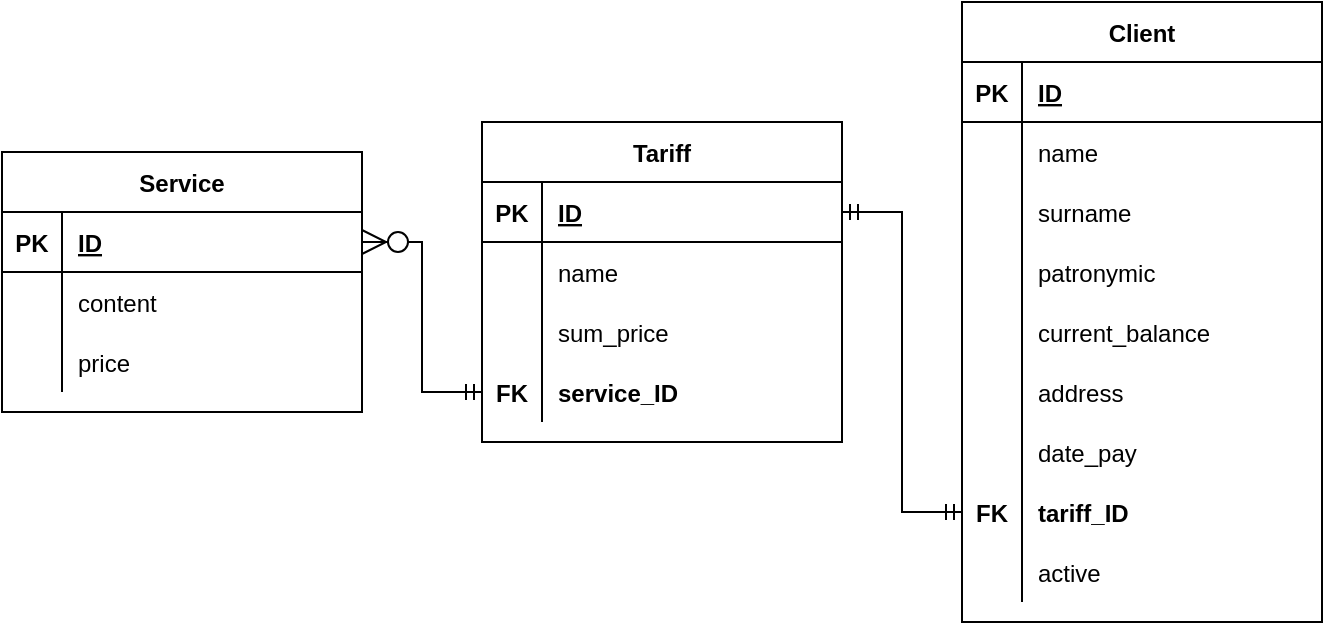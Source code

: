 <mxfile version="16.5.1" type="device"><diagram id="zU_J8228iYx9XHnL1aNT" name="Страница 1"><mxGraphModel dx="760" dy="597" grid="1" gridSize="10" guides="1" tooltips="1" connect="1" arrows="1" fold="1" page="1" pageScale="1" pageWidth="827" pageHeight="1169" background="#ffffff" math="0" shadow="0"><root><mxCell id="0"/><mxCell id="1" parent="0"/><mxCell id="opWUwoh8HXfsUqzJnmah-2" value="Client" style="shape=table;startSize=30;container=1;collapsible=1;childLayout=tableLayout;fixedRows=1;rowLines=0;fontStyle=1;align=center;resizeLast=1;" parent="1" vertex="1"><mxGeometry x="560" y="75" width="180" height="310" as="geometry"/></mxCell><mxCell id="opWUwoh8HXfsUqzJnmah-3" value="" style="shape=tableRow;horizontal=0;startSize=0;swimlaneHead=0;swimlaneBody=0;fillColor=none;collapsible=0;dropTarget=0;points=[[0,0.5],[1,0.5]];portConstraint=eastwest;top=0;left=0;right=0;bottom=1;" parent="opWUwoh8HXfsUqzJnmah-2" vertex="1"><mxGeometry y="30" width="180" height="30" as="geometry"/></mxCell><mxCell id="opWUwoh8HXfsUqzJnmah-4" value="PK" style="shape=partialRectangle;connectable=0;fillColor=none;top=0;left=0;bottom=0;right=0;fontStyle=1;overflow=hidden;" parent="opWUwoh8HXfsUqzJnmah-3" vertex="1"><mxGeometry width="30" height="30" as="geometry"><mxRectangle width="30" height="30" as="alternateBounds"/></mxGeometry></mxCell><mxCell id="opWUwoh8HXfsUqzJnmah-5" value="ID" style="shape=partialRectangle;connectable=0;fillColor=none;top=0;left=0;bottom=0;right=0;align=left;spacingLeft=6;fontStyle=5;overflow=hidden;" parent="opWUwoh8HXfsUqzJnmah-3" vertex="1"><mxGeometry x="30" width="150" height="30" as="geometry"><mxRectangle width="150" height="30" as="alternateBounds"/></mxGeometry></mxCell><mxCell id="opWUwoh8HXfsUqzJnmah-6" value="" style="shape=tableRow;horizontal=0;startSize=0;swimlaneHead=0;swimlaneBody=0;fillColor=none;collapsible=0;dropTarget=0;points=[[0,0.5],[1,0.5]];portConstraint=eastwest;top=0;left=0;right=0;bottom=0;" parent="opWUwoh8HXfsUqzJnmah-2" vertex="1"><mxGeometry y="60" width="180" height="30" as="geometry"/></mxCell><mxCell id="opWUwoh8HXfsUqzJnmah-7" value="" style="shape=partialRectangle;connectable=0;fillColor=none;top=0;left=0;bottom=0;right=0;editable=1;overflow=hidden;" parent="opWUwoh8HXfsUqzJnmah-6" vertex="1"><mxGeometry width="30" height="30" as="geometry"><mxRectangle width="30" height="30" as="alternateBounds"/></mxGeometry></mxCell><mxCell id="opWUwoh8HXfsUqzJnmah-8" value="name" style="shape=partialRectangle;connectable=0;fillColor=none;top=0;left=0;bottom=0;right=0;align=left;spacingLeft=6;overflow=hidden;" parent="opWUwoh8HXfsUqzJnmah-6" vertex="1"><mxGeometry x="30" width="150" height="30" as="geometry"><mxRectangle width="150" height="30" as="alternateBounds"/></mxGeometry></mxCell><mxCell id="opWUwoh8HXfsUqzJnmah-9" value="" style="shape=tableRow;horizontal=0;startSize=0;swimlaneHead=0;swimlaneBody=0;fillColor=none;collapsible=0;dropTarget=0;points=[[0,0.5],[1,0.5]];portConstraint=eastwest;top=0;left=0;right=0;bottom=0;" parent="opWUwoh8HXfsUqzJnmah-2" vertex="1"><mxGeometry y="90" width="180" height="30" as="geometry"/></mxCell><mxCell id="opWUwoh8HXfsUqzJnmah-10" value="" style="shape=partialRectangle;connectable=0;fillColor=none;top=0;left=0;bottom=0;right=0;editable=1;overflow=hidden;" parent="opWUwoh8HXfsUqzJnmah-9" vertex="1"><mxGeometry width="30" height="30" as="geometry"><mxRectangle width="30" height="30" as="alternateBounds"/></mxGeometry></mxCell><mxCell id="opWUwoh8HXfsUqzJnmah-11" value="surname" style="shape=partialRectangle;connectable=0;fillColor=none;top=0;left=0;bottom=0;right=0;align=left;spacingLeft=6;overflow=hidden;" parent="opWUwoh8HXfsUqzJnmah-9" vertex="1"><mxGeometry x="30" width="150" height="30" as="geometry"><mxRectangle width="150" height="30" as="alternateBounds"/></mxGeometry></mxCell><mxCell id="opWUwoh8HXfsUqzJnmah-12" value="" style="shape=tableRow;horizontal=0;startSize=0;swimlaneHead=0;swimlaneBody=0;fillColor=none;collapsible=0;dropTarget=0;points=[[0,0.5],[1,0.5]];portConstraint=eastwest;top=0;left=0;right=0;bottom=0;" parent="opWUwoh8HXfsUqzJnmah-2" vertex="1"><mxGeometry y="120" width="180" height="30" as="geometry"/></mxCell><mxCell id="opWUwoh8HXfsUqzJnmah-13" value="" style="shape=partialRectangle;connectable=0;fillColor=none;top=0;left=0;bottom=0;right=0;editable=1;overflow=hidden;" parent="opWUwoh8HXfsUqzJnmah-12" vertex="1"><mxGeometry width="30" height="30" as="geometry"><mxRectangle width="30" height="30" as="alternateBounds"/></mxGeometry></mxCell><mxCell id="opWUwoh8HXfsUqzJnmah-14" value="patronymic" style="shape=partialRectangle;connectable=0;fillColor=none;top=0;left=0;bottom=0;right=0;align=left;spacingLeft=6;overflow=hidden;" parent="opWUwoh8HXfsUqzJnmah-12" vertex="1"><mxGeometry x="30" width="150" height="30" as="geometry"><mxRectangle width="150" height="30" as="alternateBounds"/></mxGeometry></mxCell><mxCell id="opWUwoh8HXfsUqzJnmah-15" style="shape=tableRow;horizontal=0;startSize=0;swimlaneHead=0;swimlaneBody=0;fillColor=none;collapsible=0;dropTarget=0;points=[[0,0.5],[1,0.5]];portConstraint=eastwest;top=0;left=0;right=0;bottom=0;" parent="opWUwoh8HXfsUqzJnmah-2" vertex="1"><mxGeometry y="150" width="180" height="30" as="geometry"/></mxCell><mxCell id="opWUwoh8HXfsUqzJnmah-16" style="shape=partialRectangle;connectable=0;fillColor=none;top=0;left=0;bottom=0;right=0;editable=1;overflow=hidden;" parent="opWUwoh8HXfsUqzJnmah-15" vertex="1"><mxGeometry width="30" height="30" as="geometry"><mxRectangle width="30" height="30" as="alternateBounds"/></mxGeometry></mxCell><mxCell id="opWUwoh8HXfsUqzJnmah-17" value="current_balance" style="shape=partialRectangle;connectable=0;fillColor=none;top=0;left=0;bottom=0;right=0;align=left;spacingLeft=6;overflow=hidden;" parent="opWUwoh8HXfsUqzJnmah-15" vertex="1"><mxGeometry x="30" width="150" height="30" as="geometry"><mxRectangle width="150" height="30" as="alternateBounds"/></mxGeometry></mxCell><mxCell id="opWUwoh8HXfsUqzJnmah-24" style="shape=tableRow;horizontal=0;startSize=0;swimlaneHead=0;swimlaneBody=0;fillColor=none;collapsible=0;dropTarget=0;points=[[0,0.5],[1,0.5]];portConstraint=eastwest;top=0;left=0;right=0;bottom=0;" parent="opWUwoh8HXfsUqzJnmah-2" vertex="1"><mxGeometry y="180" width="180" height="30" as="geometry"/></mxCell><mxCell id="opWUwoh8HXfsUqzJnmah-25" style="shape=partialRectangle;connectable=0;fillColor=none;top=0;left=0;bottom=0;right=0;editable=1;overflow=hidden;" parent="opWUwoh8HXfsUqzJnmah-24" vertex="1"><mxGeometry width="30" height="30" as="geometry"><mxRectangle width="30" height="30" as="alternateBounds"/></mxGeometry></mxCell><mxCell id="opWUwoh8HXfsUqzJnmah-26" value="address" style="shape=partialRectangle;connectable=0;fillColor=none;top=0;left=0;bottom=0;right=0;align=left;spacingLeft=6;overflow=hidden;" parent="opWUwoh8HXfsUqzJnmah-24" vertex="1"><mxGeometry x="30" width="150" height="30" as="geometry"><mxRectangle width="150" height="30" as="alternateBounds"/></mxGeometry></mxCell><mxCell id="opWUwoh8HXfsUqzJnmah-18" style="shape=tableRow;horizontal=0;startSize=0;swimlaneHead=0;swimlaneBody=0;fillColor=none;collapsible=0;dropTarget=0;points=[[0,0.5],[1,0.5]];portConstraint=eastwest;top=0;left=0;right=0;bottom=0;" parent="opWUwoh8HXfsUqzJnmah-2" vertex="1"><mxGeometry y="210" width="180" height="30" as="geometry"/></mxCell><mxCell id="opWUwoh8HXfsUqzJnmah-19" style="shape=partialRectangle;connectable=0;fillColor=none;top=0;left=0;bottom=0;right=0;editable=1;overflow=hidden;" parent="opWUwoh8HXfsUqzJnmah-18" vertex="1"><mxGeometry width="30" height="30" as="geometry"><mxRectangle width="30" height="30" as="alternateBounds"/></mxGeometry></mxCell><mxCell id="opWUwoh8HXfsUqzJnmah-20" value="date_pay" style="shape=partialRectangle;connectable=0;fillColor=none;top=0;left=0;bottom=0;right=0;align=left;spacingLeft=6;overflow=hidden;" parent="opWUwoh8HXfsUqzJnmah-18" vertex="1"><mxGeometry x="30" width="150" height="30" as="geometry"><mxRectangle width="150" height="30" as="alternateBounds"/></mxGeometry></mxCell><mxCell id="opWUwoh8HXfsUqzJnmah-21" style="shape=tableRow;horizontal=0;startSize=0;swimlaneHead=0;swimlaneBody=0;fillColor=none;collapsible=0;dropTarget=0;points=[[0,0.5],[1,0.5]];portConstraint=eastwest;top=0;left=0;right=0;bottom=0;" parent="opWUwoh8HXfsUqzJnmah-2" vertex="1"><mxGeometry y="240" width="180" height="30" as="geometry"/></mxCell><mxCell id="opWUwoh8HXfsUqzJnmah-22" value="FK" style="shape=partialRectangle;connectable=0;fillColor=none;top=0;left=0;bottom=0;right=0;editable=1;overflow=hidden;fontStyle=1" parent="opWUwoh8HXfsUqzJnmah-21" vertex="1"><mxGeometry width="30" height="30" as="geometry"><mxRectangle width="30" height="30" as="alternateBounds"/></mxGeometry></mxCell><mxCell id="opWUwoh8HXfsUqzJnmah-23" value="tariff_ID" style="shape=partialRectangle;connectable=0;fillColor=none;top=0;left=0;bottom=0;right=0;align=left;spacingLeft=6;overflow=hidden;fontStyle=1" parent="opWUwoh8HXfsUqzJnmah-21" vertex="1"><mxGeometry x="30" width="150" height="30" as="geometry"><mxRectangle width="150" height="30" as="alternateBounds"/></mxGeometry></mxCell><mxCell id="opWUwoh8HXfsUqzJnmah-55" style="shape=tableRow;horizontal=0;startSize=0;swimlaneHead=0;swimlaneBody=0;fillColor=none;collapsible=0;dropTarget=0;points=[[0,0.5],[1,0.5]];portConstraint=eastwest;top=0;left=0;right=0;bottom=0;" parent="opWUwoh8HXfsUqzJnmah-2" vertex="1"><mxGeometry y="270" width="180" height="30" as="geometry"/></mxCell><mxCell id="opWUwoh8HXfsUqzJnmah-56" style="shape=partialRectangle;connectable=0;fillColor=none;top=0;left=0;bottom=0;right=0;editable=1;overflow=hidden;" parent="opWUwoh8HXfsUqzJnmah-55" vertex="1"><mxGeometry width="30" height="30" as="geometry"><mxRectangle width="30" height="30" as="alternateBounds"/></mxGeometry></mxCell><mxCell id="opWUwoh8HXfsUqzJnmah-57" value="active" style="shape=partialRectangle;connectable=0;fillColor=none;top=0;left=0;bottom=0;right=0;align=left;spacingLeft=6;overflow=hidden;" parent="opWUwoh8HXfsUqzJnmah-55" vertex="1"><mxGeometry x="30" width="150" height="30" as="geometry"><mxRectangle width="150" height="30" as="alternateBounds"/></mxGeometry></mxCell><mxCell id="opWUwoh8HXfsUqzJnmah-27" value="Tariff" style="shape=table;startSize=30;container=1;collapsible=1;childLayout=tableLayout;fixedRows=1;rowLines=0;fontStyle=1;align=center;resizeLast=1;" parent="1" vertex="1"><mxGeometry x="320" y="135" width="180" height="160" as="geometry"/></mxCell><mxCell id="opWUwoh8HXfsUqzJnmah-28" value="" style="shape=tableRow;horizontal=0;startSize=0;swimlaneHead=0;swimlaneBody=0;fillColor=none;collapsible=0;dropTarget=0;points=[[0,0.5],[1,0.5]];portConstraint=eastwest;top=0;left=0;right=0;bottom=1;" parent="opWUwoh8HXfsUqzJnmah-27" vertex="1"><mxGeometry y="30" width="180" height="30" as="geometry"/></mxCell><mxCell id="opWUwoh8HXfsUqzJnmah-29" value="PK" style="shape=partialRectangle;connectable=0;fillColor=none;top=0;left=0;bottom=0;right=0;fontStyle=1;overflow=hidden;" parent="opWUwoh8HXfsUqzJnmah-28" vertex="1"><mxGeometry width="30" height="30" as="geometry"><mxRectangle width="30" height="30" as="alternateBounds"/></mxGeometry></mxCell><mxCell id="opWUwoh8HXfsUqzJnmah-30" value="ID" style="shape=partialRectangle;connectable=0;fillColor=none;top=0;left=0;bottom=0;right=0;align=left;spacingLeft=6;fontStyle=5;overflow=hidden;" parent="opWUwoh8HXfsUqzJnmah-28" vertex="1"><mxGeometry x="30" width="150" height="30" as="geometry"><mxRectangle width="150" height="30" as="alternateBounds"/></mxGeometry></mxCell><mxCell id="opWUwoh8HXfsUqzJnmah-31" value="" style="shape=tableRow;horizontal=0;startSize=0;swimlaneHead=0;swimlaneBody=0;fillColor=none;collapsible=0;dropTarget=0;points=[[0,0.5],[1,0.5]];portConstraint=eastwest;top=0;left=0;right=0;bottom=0;" parent="opWUwoh8HXfsUqzJnmah-27" vertex="1"><mxGeometry y="60" width="180" height="30" as="geometry"/></mxCell><mxCell id="opWUwoh8HXfsUqzJnmah-32" value="" style="shape=partialRectangle;connectable=0;fillColor=none;top=0;left=0;bottom=0;right=0;editable=1;overflow=hidden;" parent="opWUwoh8HXfsUqzJnmah-31" vertex="1"><mxGeometry width="30" height="30" as="geometry"><mxRectangle width="30" height="30" as="alternateBounds"/></mxGeometry></mxCell><mxCell id="opWUwoh8HXfsUqzJnmah-33" value="name" style="shape=partialRectangle;connectable=0;fillColor=none;top=0;left=0;bottom=0;right=0;align=left;spacingLeft=6;overflow=hidden;" parent="opWUwoh8HXfsUqzJnmah-31" vertex="1"><mxGeometry x="30" width="150" height="30" as="geometry"><mxRectangle width="150" height="30" as="alternateBounds"/></mxGeometry></mxCell><mxCell id="opWUwoh8HXfsUqzJnmah-34" value="" style="shape=tableRow;horizontal=0;startSize=0;swimlaneHead=0;swimlaneBody=0;fillColor=none;collapsible=0;dropTarget=0;points=[[0,0.5],[1,0.5]];portConstraint=eastwest;top=0;left=0;right=0;bottom=0;" parent="opWUwoh8HXfsUqzJnmah-27" vertex="1"><mxGeometry y="90" width="180" height="30" as="geometry"/></mxCell><mxCell id="opWUwoh8HXfsUqzJnmah-35" value="" style="shape=partialRectangle;connectable=0;fillColor=none;top=0;left=0;bottom=0;right=0;editable=1;overflow=hidden;" parent="opWUwoh8HXfsUqzJnmah-34" vertex="1"><mxGeometry width="30" height="30" as="geometry"><mxRectangle width="30" height="30" as="alternateBounds"/></mxGeometry></mxCell><mxCell id="opWUwoh8HXfsUqzJnmah-36" value="sum_price" style="shape=partialRectangle;connectable=0;fillColor=none;top=0;left=0;bottom=0;right=0;align=left;spacingLeft=6;overflow=hidden;" parent="opWUwoh8HXfsUqzJnmah-34" vertex="1"><mxGeometry x="30" width="150" height="30" as="geometry"><mxRectangle width="150" height="30" as="alternateBounds"/></mxGeometry></mxCell><mxCell id="opWUwoh8HXfsUqzJnmah-37" value="" style="shape=tableRow;horizontal=0;startSize=0;swimlaneHead=0;swimlaneBody=0;fillColor=none;collapsible=0;dropTarget=0;points=[[0,0.5],[1,0.5]];portConstraint=eastwest;top=0;left=0;right=0;bottom=0;" parent="opWUwoh8HXfsUqzJnmah-27" vertex="1"><mxGeometry y="120" width="180" height="30" as="geometry"/></mxCell><mxCell id="opWUwoh8HXfsUqzJnmah-38" value="FK" style="shape=partialRectangle;connectable=0;fillColor=none;top=0;left=0;bottom=0;right=0;editable=1;overflow=hidden;fontStyle=1" parent="opWUwoh8HXfsUqzJnmah-37" vertex="1"><mxGeometry width="30" height="30" as="geometry"><mxRectangle width="30" height="30" as="alternateBounds"/></mxGeometry></mxCell><mxCell id="opWUwoh8HXfsUqzJnmah-39" value="service_ID" style="shape=partialRectangle;connectable=0;fillColor=none;top=0;left=0;bottom=0;right=0;align=left;spacingLeft=6;overflow=hidden;fontStyle=1" parent="opWUwoh8HXfsUqzJnmah-37" vertex="1"><mxGeometry x="30" width="150" height="30" as="geometry"><mxRectangle width="150" height="30" as="alternateBounds"/></mxGeometry></mxCell><mxCell id="opWUwoh8HXfsUqzJnmah-40" value="Service" style="shape=table;startSize=30;container=1;collapsible=1;childLayout=tableLayout;fixedRows=1;rowLines=0;fontStyle=1;align=center;resizeLast=1;" parent="1" vertex="1"><mxGeometry x="80" y="150" width="180" height="130" as="geometry"/></mxCell><mxCell id="opWUwoh8HXfsUqzJnmah-41" value="" style="shape=tableRow;horizontal=0;startSize=0;swimlaneHead=0;swimlaneBody=0;fillColor=none;collapsible=0;dropTarget=0;points=[[0,0.5],[1,0.5]];portConstraint=eastwest;top=0;left=0;right=0;bottom=1;" parent="opWUwoh8HXfsUqzJnmah-40" vertex="1"><mxGeometry y="30" width="180" height="30" as="geometry"/></mxCell><mxCell id="opWUwoh8HXfsUqzJnmah-42" value="PK" style="shape=partialRectangle;connectable=0;fillColor=none;top=0;left=0;bottom=0;right=0;fontStyle=1;overflow=hidden;" parent="opWUwoh8HXfsUqzJnmah-41" vertex="1"><mxGeometry width="30" height="30" as="geometry"><mxRectangle width="30" height="30" as="alternateBounds"/></mxGeometry></mxCell><mxCell id="opWUwoh8HXfsUqzJnmah-43" value="ID" style="shape=partialRectangle;connectable=0;fillColor=none;top=0;left=0;bottom=0;right=0;align=left;spacingLeft=6;fontStyle=5;overflow=hidden;" parent="opWUwoh8HXfsUqzJnmah-41" vertex="1"><mxGeometry x="30" width="150" height="30" as="geometry"><mxRectangle width="150" height="30" as="alternateBounds"/></mxGeometry></mxCell><mxCell id="opWUwoh8HXfsUqzJnmah-44" value="" style="shape=tableRow;horizontal=0;startSize=0;swimlaneHead=0;swimlaneBody=0;fillColor=none;collapsible=0;dropTarget=0;points=[[0,0.5],[1,0.5]];portConstraint=eastwest;top=0;left=0;right=0;bottom=0;" parent="opWUwoh8HXfsUqzJnmah-40" vertex="1"><mxGeometry y="60" width="180" height="30" as="geometry"/></mxCell><mxCell id="opWUwoh8HXfsUqzJnmah-45" value="" style="shape=partialRectangle;connectable=0;fillColor=none;top=0;left=0;bottom=0;right=0;editable=1;overflow=hidden;" parent="opWUwoh8HXfsUqzJnmah-44" vertex="1"><mxGeometry width="30" height="30" as="geometry"><mxRectangle width="30" height="30" as="alternateBounds"/></mxGeometry></mxCell><mxCell id="opWUwoh8HXfsUqzJnmah-46" value="content" style="shape=partialRectangle;connectable=0;fillColor=none;top=0;left=0;bottom=0;right=0;align=left;spacingLeft=6;overflow=hidden;" parent="opWUwoh8HXfsUqzJnmah-44" vertex="1"><mxGeometry x="30" width="150" height="30" as="geometry"><mxRectangle width="150" height="30" as="alternateBounds"/></mxGeometry></mxCell><mxCell id="opWUwoh8HXfsUqzJnmah-47" value="" style="shape=tableRow;horizontal=0;startSize=0;swimlaneHead=0;swimlaneBody=0;fillColor=none;collapsible=0;dropTarget=0;points=[[0,0.5],[1,0.5]];portConstraint=eastwest;top=0;left=0;right=0;bottom=0;" parent="opWUwoh8HXfsUqzJnmah-40" vertex="1"><mxGeometry y="90" width="180" height="30" as="geometry"/></mxCell><mxCell id="opWUwoh8HXfsUqzJnmah-48" value="" style="shape=partialRectangle;connectable=0;fillColor=none;top=0;left=0;bottom=0;right=0;editable=1;overflow=hidden;" parent="opWUwoh8HXfsUqzJnmah-47" vertex="1"><mxGeometry width="30" height="30" as="geometry"><mxRectangle width="30" height="30" as="alternateBounds"/></mxGeometry></mxCell><mxCell id="opWUwoh8HXfsUqzJnmah-49" value="price" style="shape=partialRectangle;connectable=0;fillColor=none;top=0;left=0;bottom=0;right=0;align=left;spacingLeft=6;overflow=hidden;" parent="opWUwoh8HXfsUqzJnmah-47" vertex="1"><mxGeometry x="30" width="150" height="30" as="geometry"><mxRectangle width="150" height="30" as="alternateBounds"/></mxGeometry></mxCell><mxCell id="opWUwoh8HXfsUqzJnmah-53" value="" style="edgeStyle=entityRelationEdgeStyle;fontSize=12;html=1;endArrow=ERmandOne;startArrow=ERmandOne;rounded=0;entryX=0;entryY=0.5;entryDx=0;entryDy=0;" parent="1" source="opWUwoh8HXfsUqzJnmah-28" target="opWUwoh8HXfsUqzJnmah-21" edge="1"><mxGeometry width="100" height="100" relative="1" as="geometry"><mxPoint x="340" y="480" as="sourcePoint"/><mxPoint x="440" y="380" as="targetPoint"/></mxGeometry></mxCell><mxCell id="opWUwoh8HXfsUqzJnmah-54" value="" style="edgeStyle=entityRelationEdgeStyle;fontSize=12;html=1;endArrow=ERzeroToMany;startArrow=ERmandOne;rounded=0;endSize=10;entryX=1;entryY=0.5;entryDx=0;entryDy=0;exitX=0;exitY=0.5;exitDx=0;exitDy=0;" parent="1" source="opWUwoh8HXfsUqzJnmah-37" target="opWUwoh8HXfsUqzJnmah-41" edge="1"><mxGeometry width="100" height="100" relative="1" as="geometry"><mxPoint x="280" y="170" as="sourcePoint"/><mxPoint x="250" y="370" as="targetPoint"/></mxGeometry></mxCell></root></mxGraphModel></diagram></mxfile>